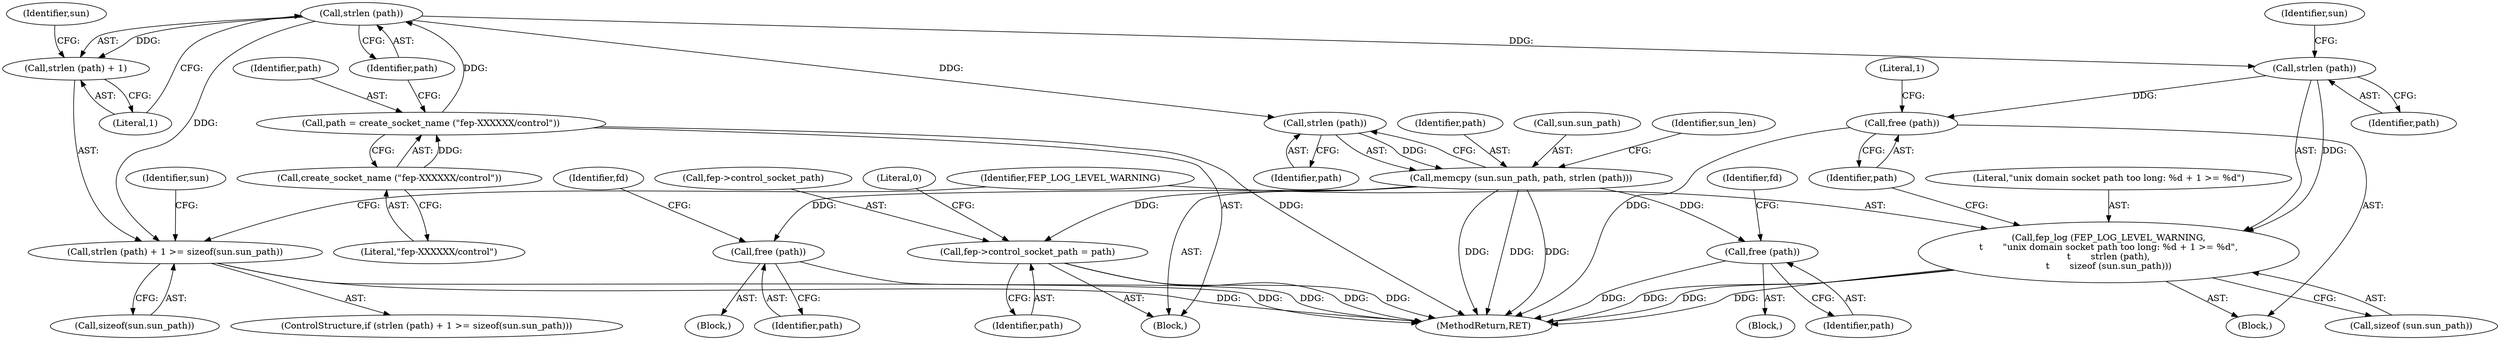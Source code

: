 digraph "0_libfep_293d9d3f@API" {
"1000130" [label="(Call,strlen (path))"];
"1000123" [label="(Call,path = create_socket_name (\"fep-XXXXXX/control\"))"];
"1000125" [label="(Call,create_socket_name (\"fep-XXXXXX/control\"))"];
"1000128" [label="(Call,strlen (path) + 1 >= sizeof(sun.sun_path))"];
"1000129" [label="(Call,strlen (path) + 1)"];
"1000141" [label="(Call,strlen (path))"];
"1000138" [label="(Call,fep_log (FEP_LOG_LEVEL_WARNING,\n\t       \"unix domain socket path too long: %d + 1 >= %d\",\n\t       strlen (path),\n\t       sizeof (sun.sun_path)))"];
"1000147" [label="(Call,free (path))"];
"1000168" [label="(Call,strlen (path))"];
"1000163" [label="(Call,memcpy (sun.sun_path, path, strlen (path)))"];
"1000187" [label="(Call,free (path))"];
"1000203" [label="(Call,free (path))"];
"1000215" [label="(Call,fep->control_socket_path = path)"];
"1000169" [label="(Identifier,path)"];
"1000137" [label="(Block,)"];
"1000221" [label="(Literal,0)"];
"1000148" [label="(Identifier,path)"];
"1000184" [label="(Block,)"];
"1000143" [label="(Call,sizeof (sun.sun_path))"];
"1000151" [label="(Literal,1)"];
"1000167" [label="(Identifier,path)"];
"1000123" [label="(Call,path = create_socket_name (\"fep-XXXXXX/control\"))"];
"1000125" [label="(Call,create_socket_name (\"fep-XXXXXX/control\"))"];
"1000219" [label="(Identifier,path)"];
"1000216" [label="(Call,fep->control_socket_path)"];
"1000133" [label="(Call,sizeof(sun.sun_path))"];
"1000145" [label="(Identifier,sun)"];
"1000206" [label="(Identifier,fd)"];
"1000204" [label="(Identifier,path)"];
"1000215" [label="(Call,fep->control_socket_path = path)"];
"1000132" [label="(Literal,1)"];
"1000127" [label="(ControlStructure,if (strlen (path) + 1 >= sizeof(sun.sun_path)))"];
"1000188" [label="(Identifier,path)"];
"1000142" [label="(Identifier,path)"];
"1000124" [label="(Identifier,path)"];
"1000187" [label="(Call,free (path))"];
"1000131" [label="(Identifier,path)"];
"1000200" [label="(Block,)"];
"1000164" [label="(Call,sun.sun_path)"];
"1000163" [label="(Call,memcpy (sun.sun_path, path, strlen (path)))"];
"1000147" [label="(Call,free (path))"];
"1000203" [label="(Call,free (path))"];
"1000140" [label="(Literal,\"unix domain socket path too long: %d + 1 >= %d\")"];
"1000141" [label="(Call,strlen (path))"];
"1000222" [label="(MethodReturn,RET)"];
"1000135" [label="(Identifier,sun)"];
"1000139" [label="(Identifier,FEP_LOG_LEVEL_WARNING)"];
"1000168" [label="(Call,strlen (path))"];
"1000171" [label="(Identifier,sun_len)"];
"1000129" [label="(Call,strlen (path) + 1)"];
"1000190" [label="(Identifier,fd)"];
"1000126" [label="(Literal,\"fep-XXXXXX/control\")"];
"1000138" [label="(Call,fep_log (FEP_LOG_LEVEL_WARNING,\n\t       \"unix domain socket path too long: %d + 1 >= %d\",\n\t       strlen (path),\n\t       sizeof (sun.sun_path)))"];
"1000154" [label="(Identifier,sun)"];
"1000130" [label="(Call,strlen (path))"];
"1000128" [label="(Call,strlen (path) + 1 >= sizeof(sun.sun_path))"];
"1000102" [label="(Block,)"];
"1000130" -> "1000129"  [label="AST: "];
"1000130" -> "1000131"  [label="CFG: "];
"1000131" -> "1000130"  [label="AST: "];
"1000132" -> "1000130"  [label="CFG: "];
"1000130" -> "1000128"  [label="DDG: "];
"1000130" -> "1000129"  [label="DDG: "];
"1000123" -> "1000130"  [label="DDG: "];
"1000130" -> "1000141"  [label="DDG: "];
"1000130" -> "1000168"  [label="DDG: "];
"1000123" -> "1000102"  [label="AST: "];
"1000123" -> "1000125"  [label="CFG: "];
"1000124" -> "1000123"  [label="AST: "];
"1000125" -> "1000123"  [label="AST: "];
"1000131" -> "1000123"  [label="CFG: "];
"1000123" -> "1000222"  [label="DDG: "];
"1000125" -> "1000123"  [label="DDG: "];
"1000125" -> "1000126"  [label="CFG: "];
"1000126" -> "1000125"  [label="AST: "];
"1000128" -> "1000127"  [label="AST: "];
"1000128" -> "1000133"  [label="CFG: "];
"1000129" -> "1000128"  [label="AST: "];
"1000133" -> "1000128"  [label="AST: "];
"1000139" -> "1000128"  [label="CFG: "];
"1000154" -> "1000128"  [label="CFG: "];
"1000128" -> "1000222"  [label="DDG: "];
"1000128" -> "1000222"  [label="DDG: "];
"1000129" -> "1000132"  [label="CFG: "];
"1000132" -> "1000129"  [label="AST: "];
"1000135" -> "1000129"  [label="CFG: "];
"1000141" -> "1000138"  [label="AST: "];
"1000141" -> "1000142"  [label="CFG: "];
"1000142" -> "1000141"  [label="AST: "];
"1000145" -> "1000141"  [label="CFG: "];
"1000141" -> "1000138"  [label="DDG: "];
"1000141" -> "1000147"  [label="DDG: "];
"1000138" -> "1000137"  [label="AST: "];
"1000138" -> "1000143"  [label="CFG: "];
"1000139" -> "1000138"  [label="AST: "];
"1000140" -> "1000138"  [label="AST: "];
"1000143" -> "1000138"  [label="AST: "];
"1000148" -> "1000138"  [label="CFG: "];
"1000138" -> "1000222"  [label="DDG: "];
"1000138" -> "1000222"  [label="DDG: "];
"1000138" -> "1000222"  [label="DDG: "];
"1000147" -> "1000137"  [label="AST: "];
"1000147" -> "1000148"  [label="CFG: "];
"1000148" -> "1000147"  [label="AST: "];
"1000151" -> "1000147"  [label="CFG: "];
"1000147" -> "1000222"  [label="DDG: "];
"1000168" -> "1000163"  [label="AST: "];
"1000168" -> "1000169"  [label="CFG: "];
"1000169" -> "1000168"  [label="AST: "];
"1000163" -> "1000168"  [label="CFG: "];
"1000168" -> "1000163"  [label="DDG: "];
"1000163" -> "1000102"  [label="AST: "];
"1000164" -> "1000163"  [label="AST: "];
"1000167" -> "1000163"  [label="AST: "];
"1000171" -> "1000163"  [label="CFG: "];
"1000163" -> "1000222"  [label="DDG: "];
"1000163" -> "1000222"  [label="DDG: "];
"1000163" -> "1000222"  [label="DDG: "];
"1000163" -> "1000187"  [label="DDG: "];
"1000163" -> "1000203"  [label="DDG: "];
"1000163" -> "1000215"  [label="DDG: "];
"1000187" -> "1000184"  [label="AST: "];
"1000187" -> "1000188"  [label="CFG: "];
"1000188" -> "1000187"  [label="AST: "];
"1000190" -> "1000187"  [label="CFG: "];
"1000187" -> "1000222"  [label="DDG: "];
"1000203" -> "1000200"  [label="AST: "];
"1000203" -> "1000204"  [label="CFG: "];
"1000204" -> "1000203"  [label="AST: "];
"1000206" -> "1000203"  [label="CFG: "];
"1000203" -> "1000222"  [label="DDG: "];
"1000215" -> "1000102"  [label="AST: "];
"1000215" -> "1000219"  [label="CFG: "];
"1000216" -> "1000215"  [label="AST: "];
"1000219" -> "1000215"  [label="AST: "];
"1000221" -> "1000215"  [label="CFG: "];
"1000215" -> "1000222"  [label="DDG: "];
"1000215" -> "1000222"  [label="DDG: "];
}

